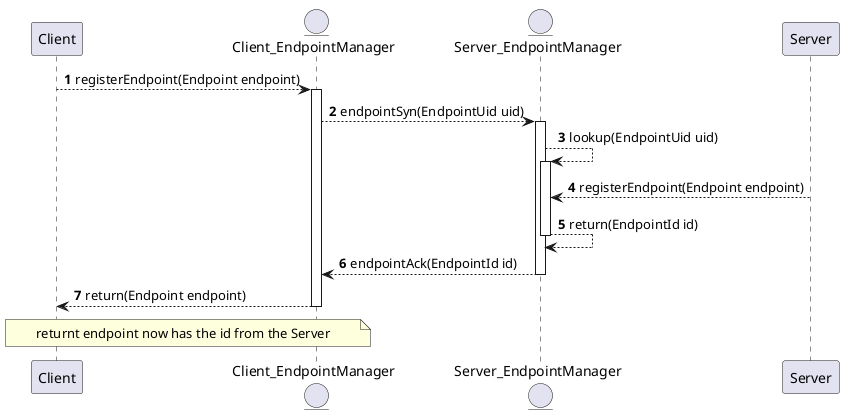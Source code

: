 @startuml
'https://plantuml.com/sequence-diagram

autonumber

participant Client
entity Client_EndpointManager
entity Server_EndpointManager
participant Server

Client --> Client_EndpointManager ++ : registerEndpoint(Endpoint endpoint)
Client_EndpointManager --> Server_EndpointManager ++ : endpointSyn(EndpointUid uid)
Server_EndpointManager --> Server_EndpointManager ++ : lookup(EndpointUid uid)
Server --> Server_EndpointManager : registerEndpoint(Endpoint endpoint)
Server_EndpointManager --> Server_EndpointManager -- : return(EndpointId id)
Server_EndpointManager --> Client_EndpointManager -- : endpointAck(EndpointId id)
Client_EndpointManager --> Client -- : return(Endpoint endpoint)
note over Client,Client_EndpointManager
returnt endpoint now has the id from the Server
end note

@enduml